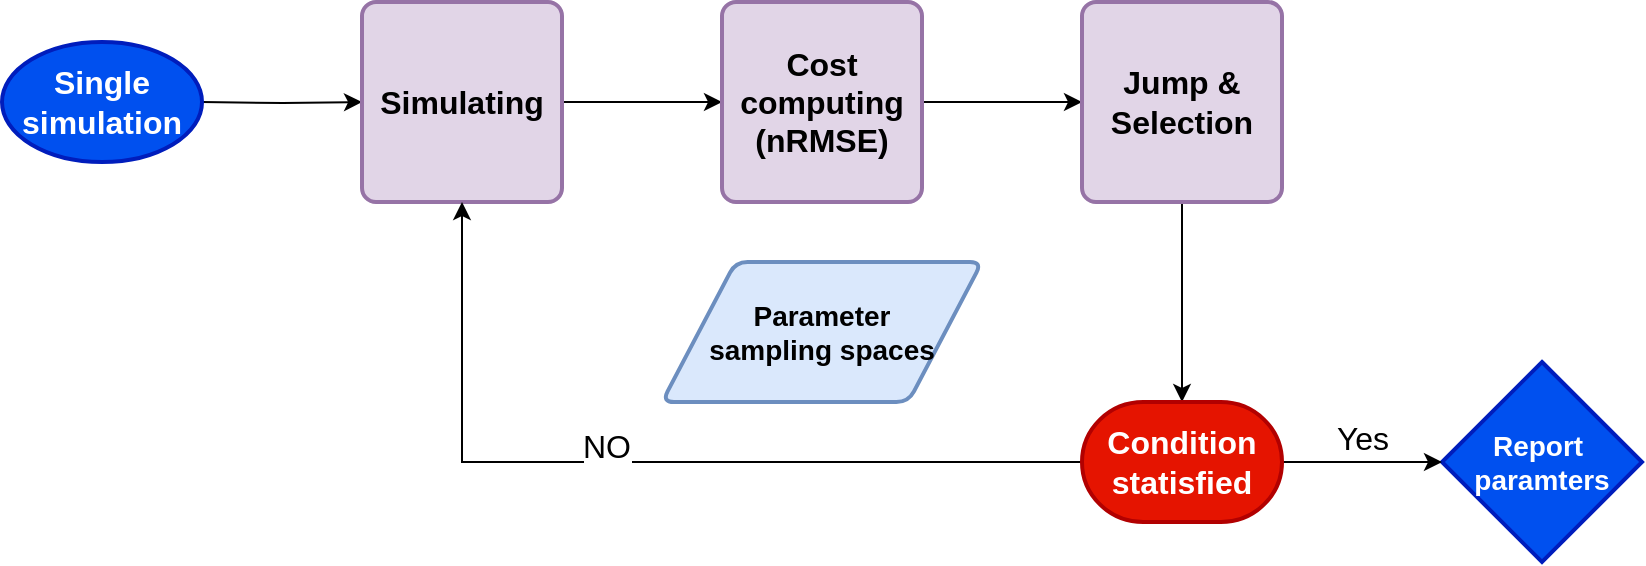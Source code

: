 <mxfile>
    <diagram id="LX4FeZGrsQoJyfGib0ob" name="Page-1">
        <mxGraphModel dx="1154" dy="790" grid="1" gridSize="10" guides="1" tooltips="1" connect="1" arrows="1" fold="1" page="1" pageScale="1" pageWidth="1100" pageHeight="850" math="0" shadow="0">
            <root>
                <mxCell id="0"/>
                <mxCell id="1" parent="0"/>
                <mxCell id="20" value="" style="edgeStyle=orthogonalEdgeStyle;rounded=0;orthogonalLoop=1;jettySize=auto;html=1;fontSize=16;" edge="1" parent="1" target="5">
                    <mxGeometry relative="1" as="geometry">
                        <mxPoint x="290" y="300" as="sourcePoint"/>
                    </mxGeometry>
                </mxCell>
                <mxCell id="3" value="&lt;b style=&quot;font-size: 14px&quot;&gt;Report&amp;nbsp;&lt;br&gt;paramters&lt;/b&gt;" style="strokeWidth=2;html=1;shape=mxgraph.flowchart.decision;whiteSpace=wrap;fillColor=#0050ef;strokeColor=#001DBC;fontColor=#ffffff;" vertex="1" parent="1">
                    <mxGeometry x="910" y="430" width="100" height="100" as="geometry"/>
                </mxCell>
                <mxCell id="4" value="&lt;b&gt;&lt;font style=&quot;font-size: 14px&quot;&gt;Parameter&lt;br&gt;sampling spaces&lt;br&gt;&lt;/font&gt;&lt;/b&gt;" style="shape=parallelogram;html=1;strokeWidth=2;perimeter=parallelogramPerimeter;whiteSpace=wrap;rounded=1;arcSize=12;size=0.23;fillColor=#dae8fc;strokeColor=#6c8ebf;" vertex="1" parent="1">
                    <mxGeometry x="520" y="380" width="160" height="70" as="geometry"/>
                </mxCell>
                <mxCell id="7" value="" style="edgeStyle=orthogonalEdgeStyle;rounded=0;orthogonalLoop=1;jettySize=auto;html=1;fontSize=16;" edge="1" parent="1" source="5" target="6">
                    <mxGeometry relative="1" as="geometry"/>
                </mxCell>
                <mxCell id="5" value="&lt;b style=&quot;font-size: 16px;&quot;&gt;Simulating&lt;/b&gt;" style="rounded=1;whiteSpace=wrap;html=1;absoluteArcSize=1;arcSize=14;strokeWidth=2;fillColor=#e1d5e7;strokeColor=#9673a6;fontSize=16;verticalAlign=middle;labelPosition=center;verticalLabelPosition=middle;align=center;" vertex="1" parent="1">
                    <mxGeometry x="370" y="250" width="100" height="100" as="geometry"/>
                </mxCell>
                <mxCell id="9" value="" style="edgeStyle=orthogonalEdgeStyle;rounded=0;orthogonalLoop=1;jettySize=auto;html=1;fontSize=16;" edge="1" parent="1" source="6" target="8">
                    <mxGeometry relative="1" as="geometry"/>
                </mxCell>
                <mxCell id="6" value="&lt;b style=&quot;font-size: 16px&quot;&gt;Cost computing (nRMSE)&lt;/b&gt;" style="rounded=1;whiteSpace=wrap;html=1;absoluteArcSize=1;arcSize=14;strokeWidth=2;fillColor=#e1d5e7;strokeColor=#9673a6;fontSize=16;verticalAlign=middle;labelPosition=center;verticalLabelPosition=middle;align=center;" vertex="1" parent="1">
                    <mxGeometry x="550" y="250" width="100" height="100" as="geometry"/>
                </mxCell>
                <mxCell id="21" style="edgeStyle=orthogonalEdgeStyle;rounded=0;orthogonalLoop=1;jettySize=auto;html=1;exitX=0.5;exitY=1;exitDx=0;exitDy=0;entryX=0.5;entryY=0;entryDx=0;entryDy=0;entryPerimeter=0;fontSize=16;" edge="1" parent="1" source="8" target="15">
                    <mxGeometry relative="1" as="geometry"/>
                </mxCell>
                <mxCell id="8" value="&lt;b&gt;Jump &amp;amp;&lt;br&gt;Selection&lt;br&gt;&lt;/b&gt;" style="rounded=1;whiteSpace=wrap;html=1;absoluteArcSize=1;arcSize=14;strokeWidth=2;fillColor=#e1d5e7;strokeColor=#9673a6;fontSize=16;verticalAlign=middle;labelPosition=center;verticalLabelPosition=middle;align=center;" vertex="1" parent="1">
                    <mxGeometry x="730" y="250" width="100" height="100" as="geometry"/>
                </mxCell>
                <mxCell id="11" value="&lt;b&gt;Single simulation&lt;/b&gt;" style="strokeWidth=2;html=1;shape=mxgraph.flowchart.start_1;whiteSpace=wrap;fontSize=16;fillColor=#0050ef;strokeColor=#001DBC;fontColor=#ffffff;" vertex="1" parent="1">
                    <mxGeometry x="190" y="270" width="100" height="60" as="geometry"/>
                </mxCell>
                <mxCell id="16" value="Yes" style="edgeStyle=orthogonalEdgeStyle;rounded=0;orthogonalLoop=1;jettySize=auto;html=1;fontSize=16;labelPosition=center;verticalLabelPosition=top;align=center;verticalAlign=bottom;" edge="1" parent="1" source="15" target="3">
                    <mxGeometry relative="1" as="geometry"/>
                </mxCell>
                <mxCell id="24" style="edgeStyle=orthogonalEdgeStyle;rounded=0;orthogonalLoop=1;jettySize=auto;html=1;entryX=0.5;entryY=1;entryDx=0;entryDy=0;fontSize=16;labelPosition=center;verticalLabelPosition=top;align=left;verticalAlign=top;fontStyle=1" edge="1" parent="1" source="15" target="5">
                    <mxGeometry relative="1" as="geometry"/>
                </mxCell>
                <mxCell id="25" value="NO" style="edgeLabel;html=1;align=center;verticalAlign=middle;resizable=0;points=[];fontSize=16;" vertex="1" connectable="0" parent="24">
                    <mxGeometry x="0.082" y="-8" relative="1" as="geometry">
                        <mxPoint as="offset"/>
                    </mxGeometry>
                </mxCell>
                <mxCell id="15" value="&lt;b&gt;Condition statisfied&lt;/b&gt;" style="strokeWidth=2;html=1;shape=mxgraph.flowchart.terminator;whiteSpace=wrap;fontSize=16;fillColor=#e51400;strokeColor=#B20000;fontColor=#ffffff;" vertex="1" parent="1">
                    <mxGeometry x="730" y="450" width="100" height="60" as="geometry"/>
                </mxCell>
            </root>
        </mxGraphModel>
    </diagram>
</mxfile>